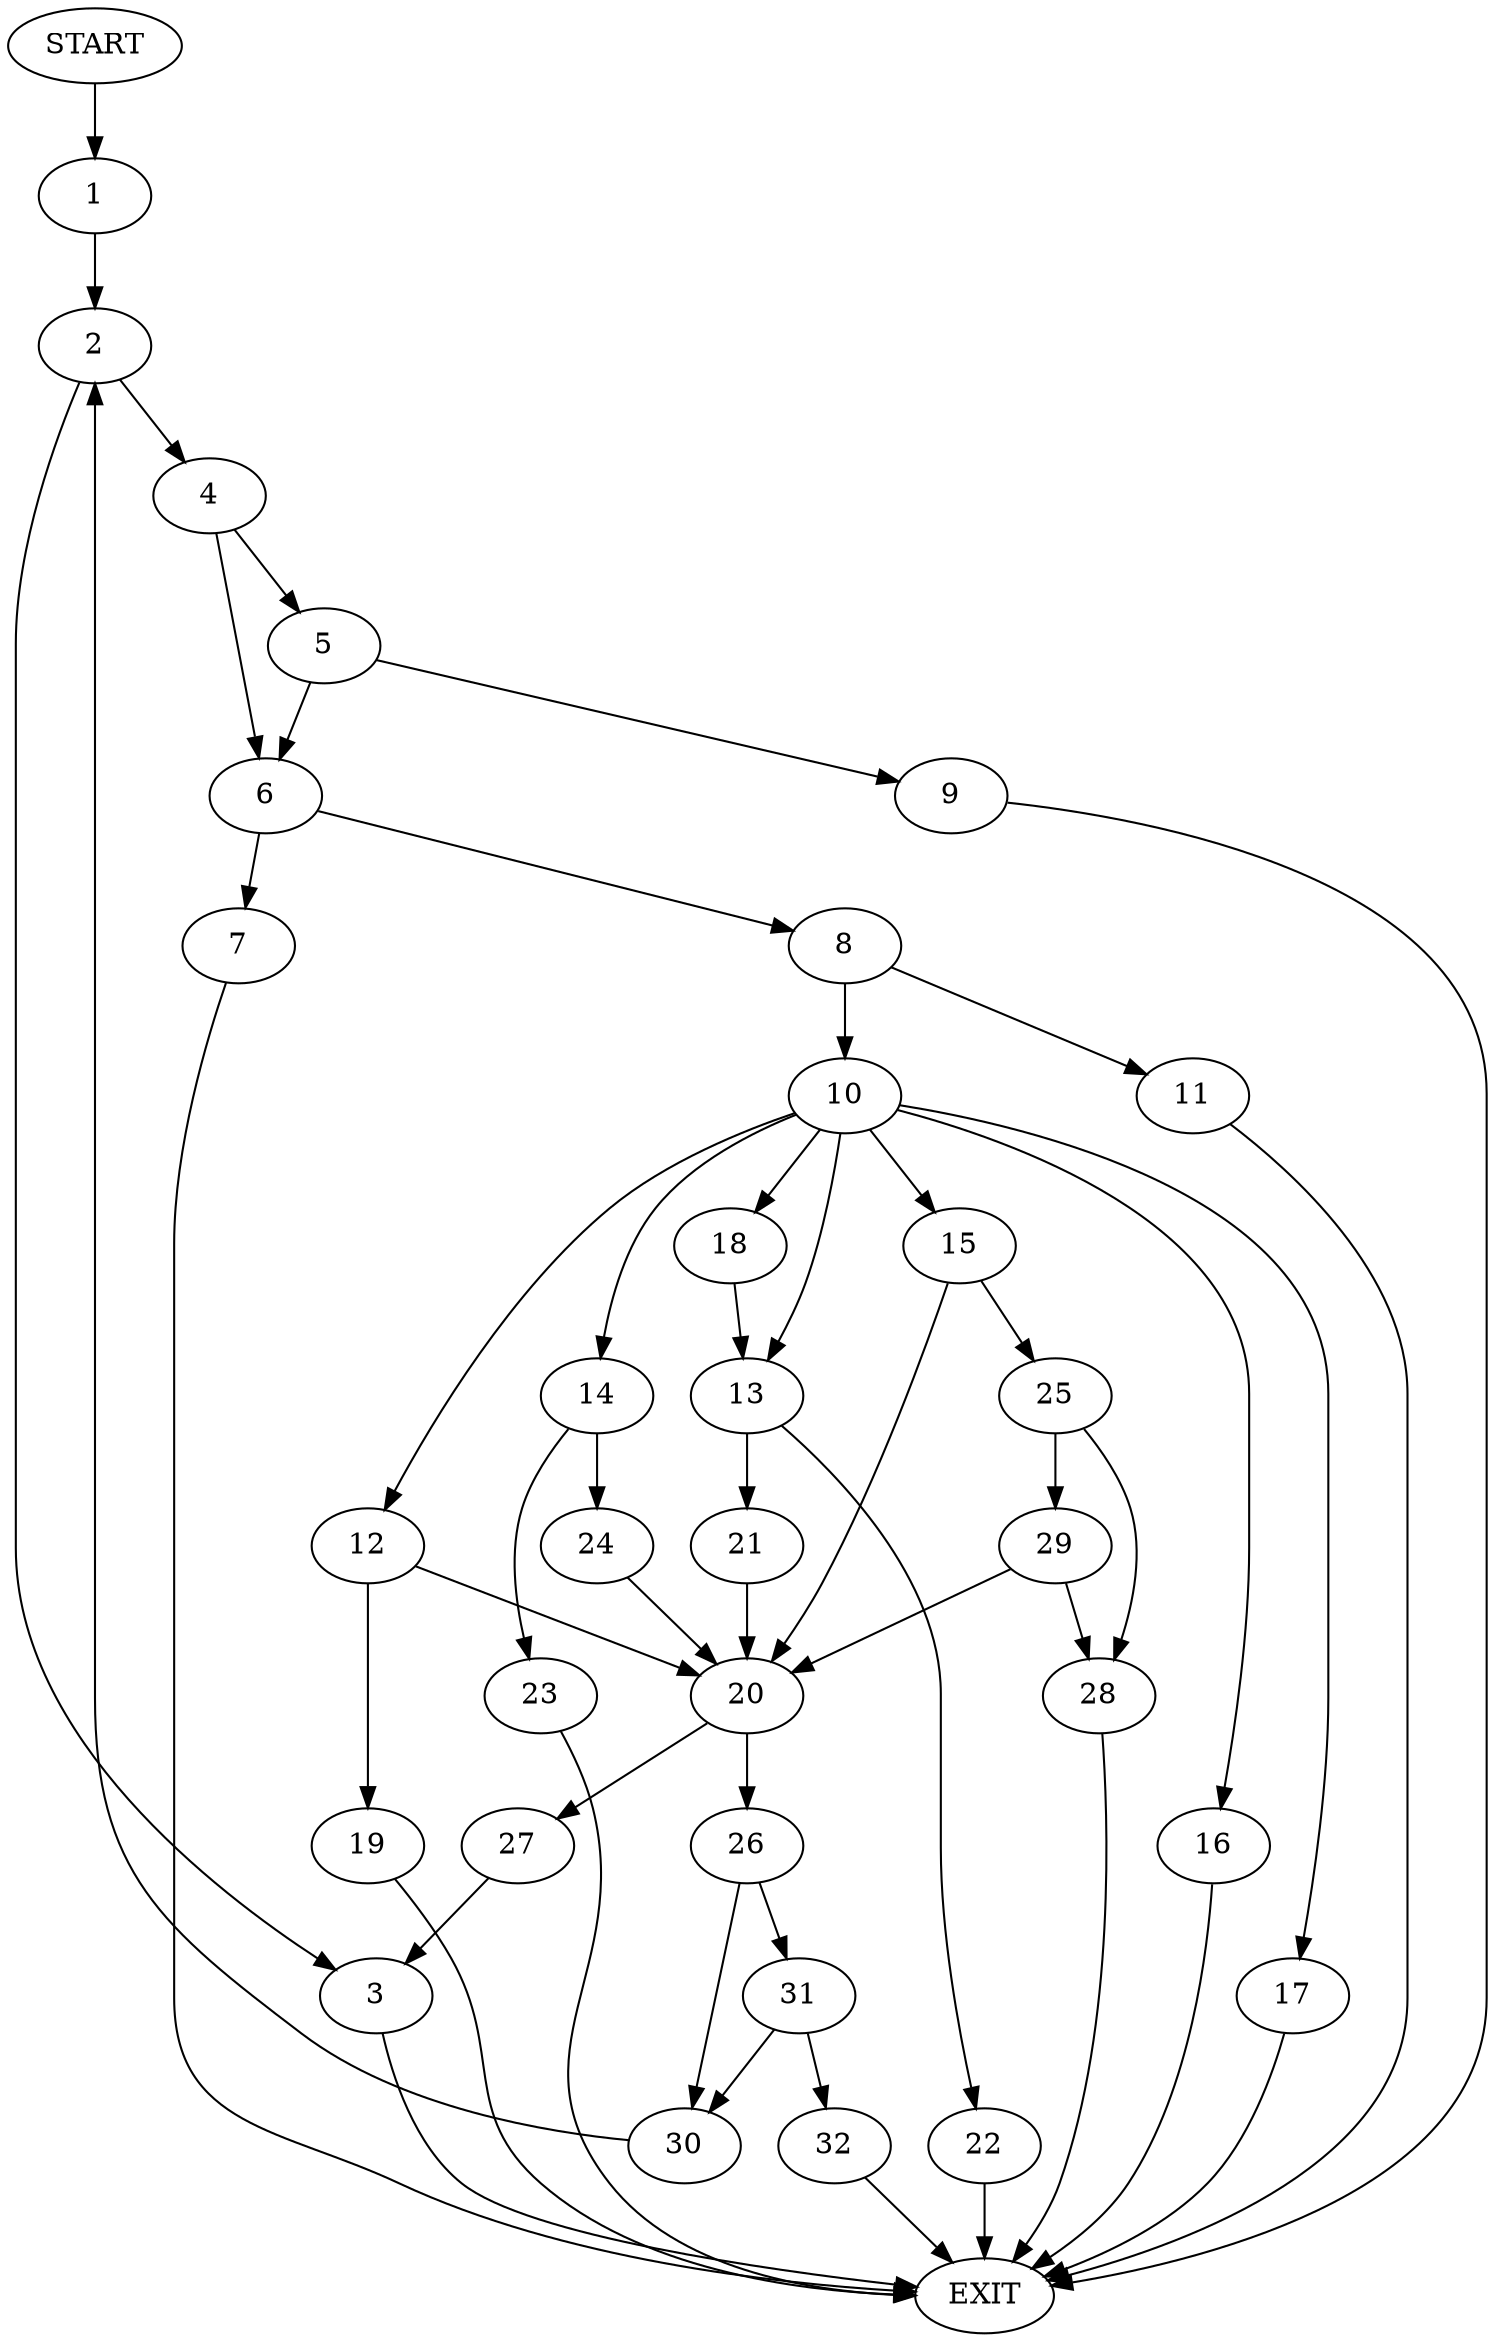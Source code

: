 digraph {
0 [label="START"]
33 [label="EXIT"]
0 -> 1
1 -> 2
2 -> 3
2 -> 4
4 -> 5
4 -> 6
3 -> 33
6 -> 7
6 -> 8
5 -> 6
5 -> 9
9 -> 33
8 -> 10
8 -> 11
7 -> 33
11 -> 33
10 -> 12
10 -> 13
10 -> 14
10 -> 15
10 -> 16
10 -> 17
10 -> 18
12 -> 19
12 -> 20
16 -> 33
13 -> 21
13 -> 22
18 -> 13
17 -> 33
14 -> 23
14 -> 24
15 -> 20
15 -> 25
19 -> 33
20 -> 26
20 -> 27
25 -> 28
25 -> 29
28 -> 33
29 -> 28
29 -> 20
22 -> 33
21 -> 20
23 -> 33
24 -> 20
26 -> 30
26 -> 31
27 -> 3
31 -> 30
31 -> 32
30 -> 2
32 -> 33
}
